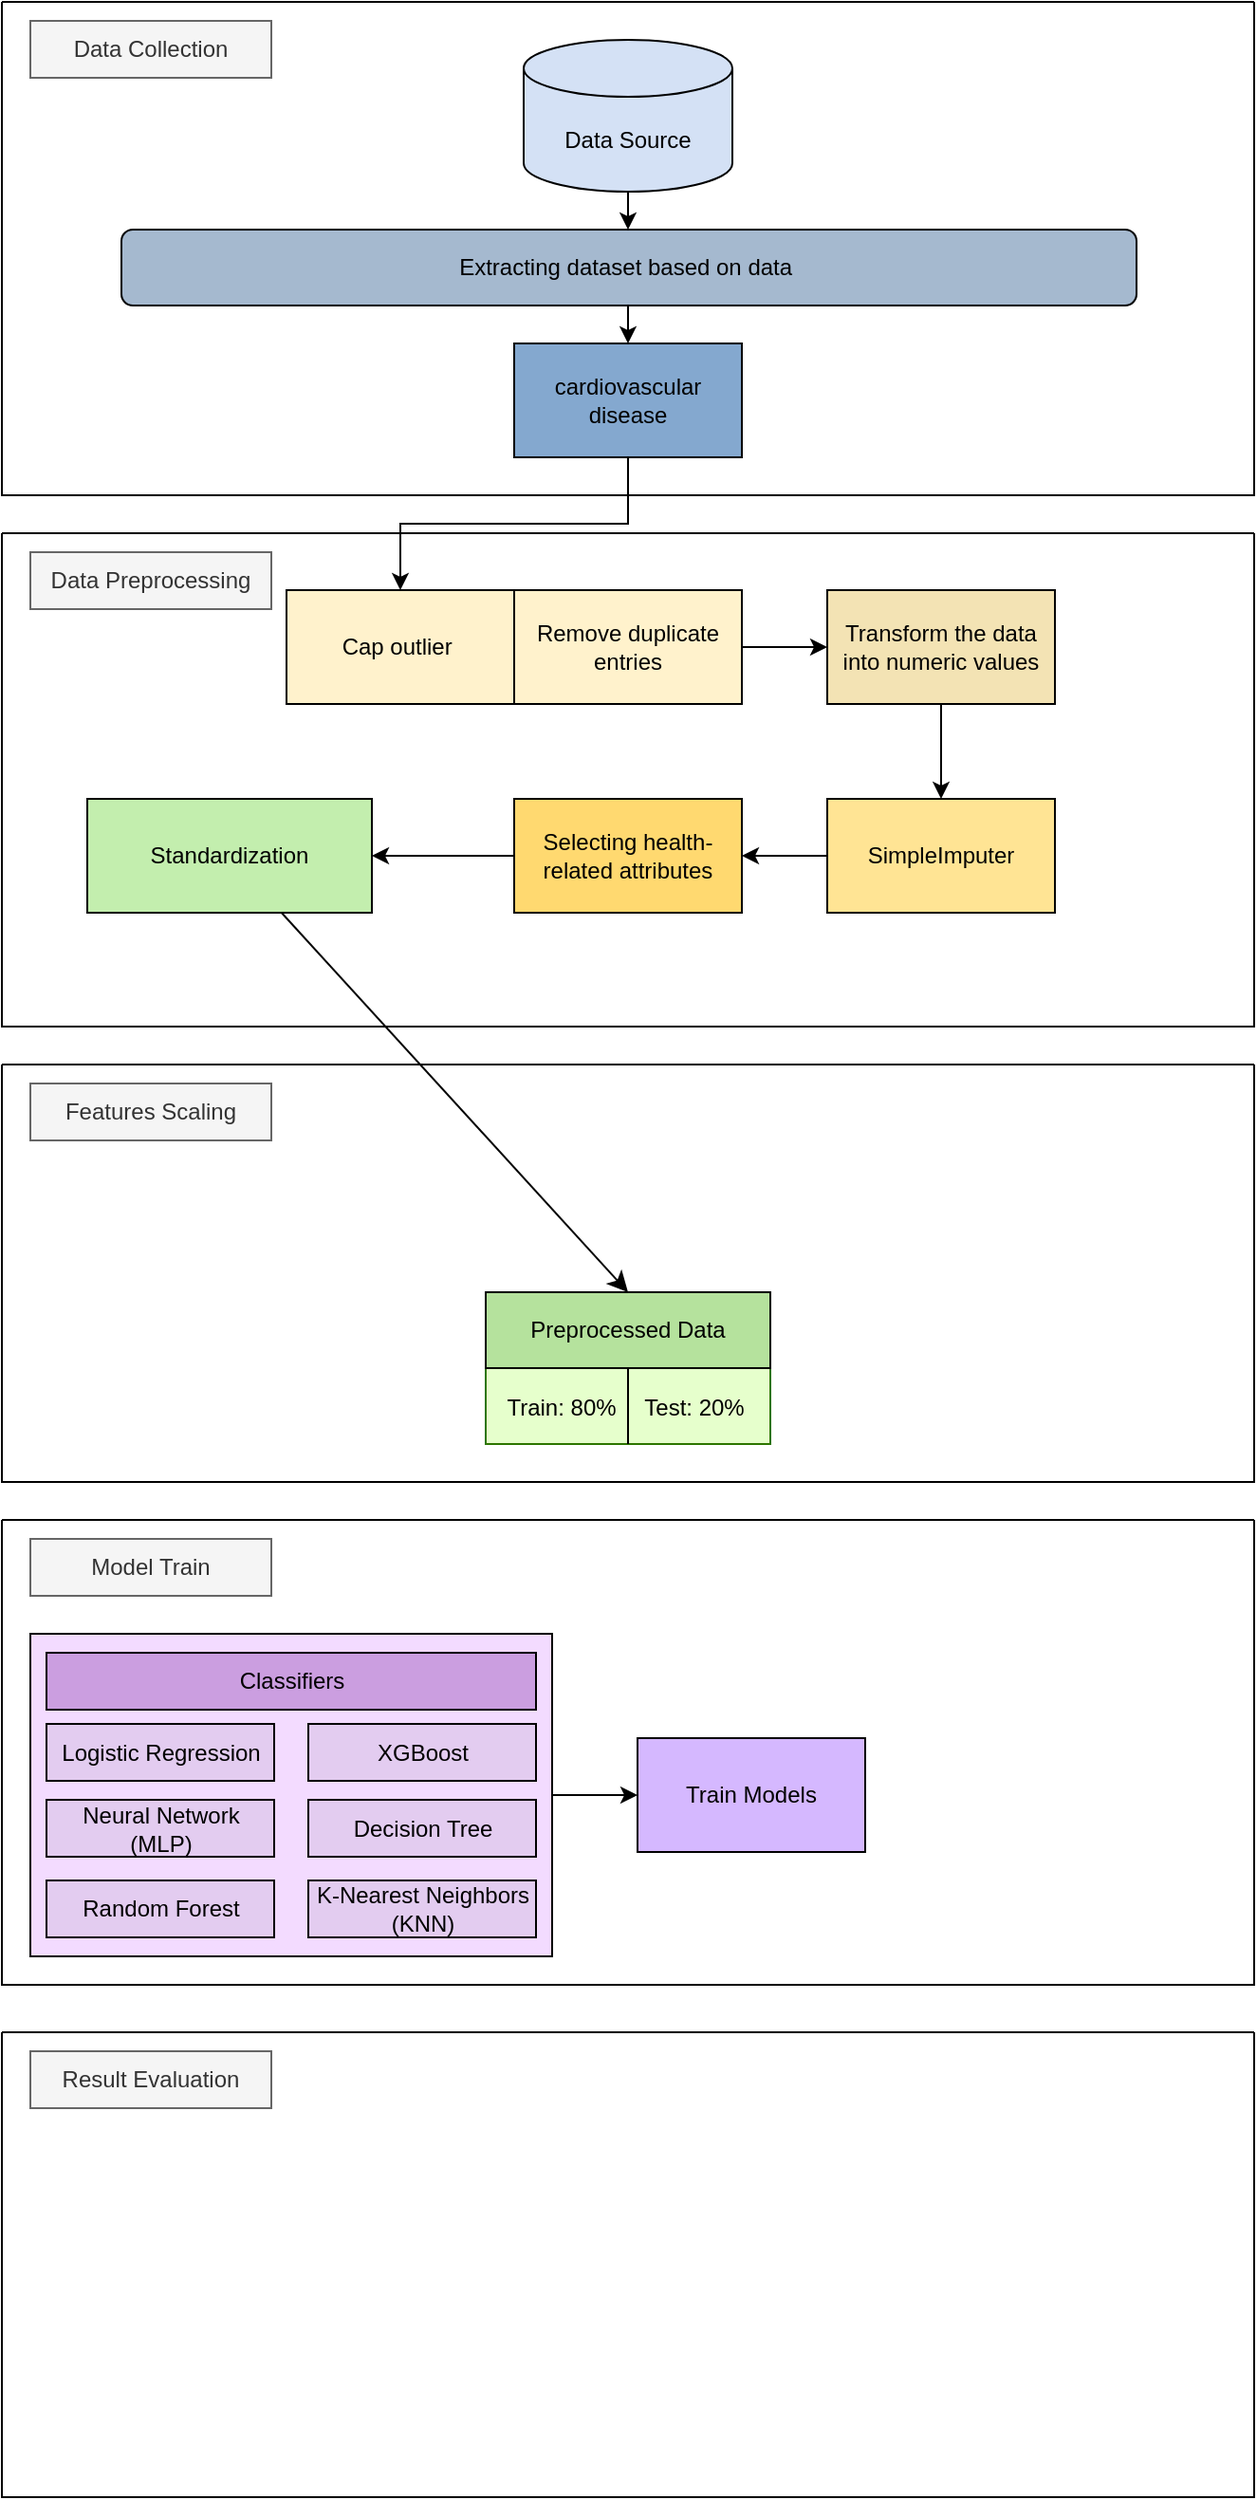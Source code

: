 <mxfile version="26.2.14">
  <diagram name="Page-1" id="PfKZMwIgy6VGALZis8Dc">
    <mxGraphModel dx="555" dy="408" grid="1" gridSize="10" guides="1" tooltips="1" connect="1" arrows="1" fold="1" page="1" pageScale="1" pageWidth="850" pageHeight="1100" math="0" shadow="0">
      <root>
        <mxCell id="0" />
        <mxCell id="1" parent="0" />
        <mxCell id="j8199OsGkyXpgyM0app1-1" value="" style="swimlane;startSize=0;fillStyle=auto;" parent="1" vertex="1">
          <mxGeometry x="95" y="40" width="660" height="260" as="geometry" />
        </mxCell>
        <mxCell id="j8199OsGkyXpgyM0app1-18" value="" style="edgeStyle=orthogonalEdgeStyle;rounded=0;orthogonalLoop=1;jettySize=auto;html=1;entryX=0.5;entryY=0;entryDx=0;entryDy=0;" parent="j8199OsGkyXpgyM0app1-1" source="j8199OsGkyXpgyM0app1-2" target="j8199OsGkyXpgyM0app1-3" edge="1">
          <mxGeometry relative="1" as="geometry" />
        </mxCell>
        <mxCell id="j8199OsGkyXpgyM0app1-2" value="Data Source" style="shape=cylinder3;whiteSpace=wrap;html=1;boundedLbl=1;backgroundOutline=1;size=15;fillColor=#D4E1F5;" parent="j8199OsGkyXpgyM0app1-1" vertex="1">
          <mxGeometry x="275" y="20" width="110" height="80" as="geometry" />
        </mxCell>
        <mxCell id="j8199OsGkyXpgyM0app1-3" value="Extracting dataset based on data&amp;nbsp;" style="rounded=1;whiteSpace=wrap;html=1;fillColor=light-dark(#a5b9cf, #24374b);" parent="j8199OsGkyXpgyM0app1-1" vertex="1">
          <mxGeometry x="63" y="120" width="535" height="40" as="geometry" />
        </mxCell>
        <mxCell id="j8199OsGkyXpgyM0app1-5" value="&lt;span&gt;cardiovascular&lt;br&gt;disease&lt;/span&gt;" style="rounded=0;whiteSpace=wrap;html=1;fontFamily=Helvetica;fontSize=12;fillColor=light-dark(#84A8CF,#281D00);" parent="j8199OsGkyXpgyM0app1-1" vertex="1">
          <mxGeometry x="270" y="180" width="120" height="60" as="geometry" />
        </mxCell>
        <mxCell id="j8199OsGkyXpgyM0app1-17" value="" style="endArrow=classic;html=1;rounded=0;entryX=0.5;entryY=0;entryDx=0;entryDy=0;" parent="j8199OsGkyXpgyM0app1-1" target="j8199OsGkyXpgyM0app1-5" edge="1">
          <mxGeometry width="50" height="50" relative="1" as="geometry">
            <mxPoint x="330" y="160" as="sourcePoint" />
            <mxPoint x="380" y="110" as="targetPoint" />
          </mxGeometry>
        </mxCell>
        <mxCell id="j8199OsGkyXpgyM0app1-26" value="&lt;div&gt;Data Collection&lt;/div&gt;" style="text;html=1;align=center;verticalAlign=middle;whiteSpace=wrap;rounded=0;fillColor=#f5f5f5;fontColor=#333333;strokeColor=#666666;" parent="j8199OsGkyXpgyM0app1-1" vertex="1">
          <mxGeometry x="15" y="10" width="127" height="30" as="geometry" />
        </mxCell>
        <mxCell id="j8199OsGkyXpgyM0app1-6" value="" style="swimlane;startSize=0;" parent="1" vertex="1">
          <mxGeometry x="95" y="320" width="660" height="260" as="geometry" />
        </mxCell>
        <mxCell id="j8199OsGkyXpgyM0app1-14" value="" style="edgeStyle=orthogonalEdgeStyle;rounded=0;orthogonalLoop=1;jettySize=auto;html=1;" parent="j8199OsGkyXpgyM0app1-6" source="j8199OsGkyXpgyM0app1-9" target="j8199OsGkyXpgyM0app1-10" edge="1">
          <mxGeometry relative="1" as="geometry" />
        </mxCell>
        <mxCell id="j8199OsGkyXpgyM0app1-9" value="Remove duplicate entries" style="rounded=0;whiteSpace=wrap;html=1;fillColor=#FFF2CC;" parent="j8199OsGkyXpgyM0app1-6" vertex="1">
          <mxGeometry x="270" y="30" width="120" height="60" as="geometry" />
        </mxCell>
        <mxCell id="i6hXiYPeF73-tU8b1XCi-25" value="" style="edgeStyle=orthogonalEdgeStyle;rounded=0;orthogonalLoop=1;jettySize=auto;html=1;" parent="j8199OsGkyXpgyM0app1-6" source="j8199OsGkyXpgyM0app1-10" target="j8199OsGkyXpgyM0app1-24" edge="1">
          <mxGeometry relative="1" as="geometry" />
        </mxCell>
        <mxCell id="j8199OsGkyXpgyM0app1-10" value="&lt;p data-pm-slice=&quot;1 1 []&quot; style=&quot;&quot;&gt;&lt;font&gt;Transform the data into numeric values&lt;/font&gt;&lt;/p&gt;" style="rounded=0;whiteSpace=wrap;html=1;fillColor=light-dark(#f3e3b4, #281d00);" parent="j8199OsGkyXpgyM0app1-6" vertex="1">
          <mxGeometry x="435" y="30" width="120" height="60" as="geometry" />
        </mxCell>
        <mxCell id="j8199OsGkyXpgyM0app1-12" value="&lt;p data-pm-slice=&quot;1 1 []&quot; style=&quot;&quot;&gt;&lt;font&gt;Selecting health-related attributes&lt;/font&gt;&lt;/p&gt;" style="rounded=0;whiteSpace=wrap;html=1;fillColor=light-dark(#ffd970, #ededed);" parent="j8199OsGkyXpgyM0app1-6" vertex="1">
          <mxGeometry x="270" y="140" width="120" height="60" as="geometry" />
        </mxCell>
        <mxCell id="i6hXiYPeF73-tU8b1XCi-26" value="" style="edgeStyle=orthogonalEdgeStyle;rounded=0;orthogonalLoop=1;jettySize=auto;html=1;" parent="j8199OsGkyXpgyM0app1-6" source="j8199OsGkyXpgyM0app1-24" target="j8199OsGkyXpgyM0app1-12" edge="1">
          <mxGeometry relative="1" as="geometry" />
        </mxCell>
        <mxCell id="j8199OsGkyXpgyM0app1-24" value="&lt;span data-end=&quot;31&quot; data-start=&quot;14&quot;&gt;SimpleImputer&lt;/span&gt;" style="rounded=0;whiteSpace=wrap;html=1;fillColor=light-dark(#ffe494, #543300);" parent="j8199OsGkyXpgyM0app1-6" vertex="1">
          <mxGeometry x="435" y="140" width="120" height="60" as="geometry" />
        </mxCell>
        <mxCell id="j8199OsGkyXpgyM0app1-27" value="&lt;div&gt;Data Preprocessing&lt;/div&gt;" style="text;html=1;align=center;verticalAlign=middle;whiteSpace=wrap;rounded=0;fillColor=#f5f5f5;fontColor=#333333;strokeColor=#666666;" parent="j8199OsGkyXpgyM0app1-6" vertex="1">
          <mxGeometry x="15" y="10" width="127" height="30" as="geometry" />
        </mxCell>
        <mxCell id="j8199OsGkyXpgyM0app1-30" value="Standardization" style="rounded=0;whiteSpace=wrap;html=1;fillColor=#C3EEAE;" parent="j8199OsGkyXpgyM0app1-6" vertex="1">
          <mxGeometry x="45" y="140" width="150" height="60" as="geometry" />
        </mxCell>
        <mxCell id="i6hXiYPeF73-tU8b1XCi-46" value="" style="edgeStyle=orthogonalEdgeStyle;rounded=0;orthogonalLoop=1;jettySize=auto;html=1;" parent="j8199OsGkyXpgyM0app1-6" source="j8199OsGkyXpgyM0app1-12" target="j8199OsGkyXpgyM0app1-30" edge="1">
          <mxGeometry relative="1" as="geometry" />
        </mxCell>
        <mxCell id="pQ0Z2_A2pilAzZAvQ04B-2" value="Cap outlier&amp;nbsp;" style="rounded=0;whiteSpace=wrap;html=1;fillColor=#FFF2CC;" vertex="1" parent="j8199OsGkyXpgyM0app1-6">
          <mxGeometry x="150" y="30" width="120" height="60" as="geometry" />
        </mxCell>
        <mxCell id="j8199OsGkyXpgyM0app1-13" value="" style="edgeStyle=orthogonalEdgeStyle;rounded=0;orthogonalLoop=1;jettySize=auto;html=1;" parent="1" source="j8199OsGkyXpgyM0app1-5" target="pQ0Z2_A2pilAzZAvQ04B-2" edge="1">
          <mxGeometry relative="1" as="geometry" />
        </mxCell>
        <mxCell id="j8199OsGkyXpgyM0app1-28" value="" style="swimlane;startSize=0;container=0;movable=1;resizable=1;rotatable=1;deletable=1;editable=1;locked=0;connectable=1;" parent="1" vertex="1">
          <mxGeometry x="95" y="600" width="660" height="220" as="geometry" />
        </mxCell>
        <mxCell id="j8199OsGkyXpgyM0app1-63" value="" style="rounded=0;whiteSpace=wrap;html=1;strokeColor=#2D7600;align=center;verticalAlign=middle;fontFamily=Helvetica;fontSize=16;fontColor=#ffffff;horizontal=0;fillColor=light-dark(#e6ffcc, #4a890c);container=1;movable=0;resizable=0;rotatable=0;deletable=0;editable=0;locked=1;connectable=0;" parent="j8199OsGkyXpgyM0app1-28" vertex="1">
          <mxGeometry x="255" y="120" width="150" height="80" as="geometry" />
        </mxCell>
        <mxCell id="j8199OsGkyXpgyM0app1-36" value="Preprocessed Data" style="rounded=0;whiteSpace=wrap;html=1;container=1;movable=1;resizable=1;rotatable=1;deletable=1;editable=1;locked=0;connectable=1;fillColor=light-dark(#b5e29d, #ededed);" parent="j8199OsGkyXpgyM0app1-63" vertex="1">
          <mxGeometry width="150" height="40" as="geometry">
            <mxRectangle width="150" height="40" as="alternateBounds" />
          </mxGeometry>
        </mxCell>
        <mxCell id="j8199OsGkyXpgyM0app1-64" value="" style="endArrow=none;html=1;rounded=0;fontFamily=Helvetica;fontSize=16;fontColor=default;resizable=0;horizontal=0;entryX=0.5;entryY=1;entryDx=0;entryDy=0;exitX=0.5;exitY=1;exitDx=0;exitDy=0;movable=0;rotatable=0;deletable=0;editable=0;locked=1;connectable=0;" parent="j8199OsGkyXpgyM0app1-63" source="j8199OsGkyXpgyM0app1-63" target="j8199OsGkyXpgyM0app1-36" edge="1">
          <mxGeometry width="50" height="50" relative="1" as="geometry">
            <mxPoint x="65" y="-47.3" as="sourcePoint" />
            <mxPoint x="115" y="-81.087" as="targetPoint" />
          </mxGeometry>
        </mxCell>
        <mxCell id="j8199OsGkyXpgyM0app1-65" value="&lt;span style=&quot;font-size: 12px;&quot;&gt;Train: 80%&lt;/span&gt;" style="text;html=1;align=center;verticalAlign=middle;whiteSpace=wrap;rounded=0;fontFamily=Helvetica;fontSize=16;fontColor=default;horizontal=0;rotation=90;movable=1;resizable=1;rotatable=1;deletable=1;editable=1;locked=0;connectable=1;" parent="j8199OsGkyXpgyM0app1-63" vertex="1">
          <mxGeometry x="30" y="27.438" width="20" height="64.022" as="geometry" />
        </mxCell>
        <mxCell id="j8199OsGkyXpgyM0app1-66" value="&lt;span style=&quot;font-size: 12px;&quot;&gt;Test: 20%&lt;/span&gt;" style="text;html=1;align=center;verticalAlign=middle;whiteSpace=wrap;rounded=0;fontFamily=Helvetica;fontSize=16;fontColor=default;horizontal=0;rotation=90;movable=0;resizable=0;rotatable=0;deletable=0;editable=0;locked=1;connectable=0;" parent="j8199OsGkyXpgyM0app1-63" vertex="1">
          <mxGeometry x="100" y="27.438" width="20" height="64.022" as="geometry" />
        </mxCell>
        <mxCell id="j8199OsGkyXpgyM0app1-38" value="&lt;div&gt;&lt;span style=&quot;background-color: transparent; color: light-dark(rgb(51, 51, 51), rgb(193, 193, 193));&quot;&gt;Features Scaling&lt;/span&gt;&lt;/div&gt;" style="text;html=1;align=center;verticalAlign=middle;whiteSpace=wrap;rounded=0;fillColor=#f5f5f5;fontColor=#333333;strokeColor=#666666;" parent="1" vertex="1">
          <mxGeometry x="110" y="610" width="127" height="30" as="geometry" />
        </mxCell>
        <mxCell id="i6hXiYPeF73-tU8b1XCi-1" value="" style="swimlane;startSize=0;container=0;fillColor=light-dark(#f7e5ff, #ededed);" parent="1" vertex="1">
          <mxGeometry x="95" y="840" width="660" height="245" as="geometry" />
        </mxCell>
        <mxCell id="i6hXiYPeF73-tU8b1XCi-9" value="Model Train" style="text;html=1;align=center;verticalAlign=middle;whiteSpace=wrap;rounded=0;fillColor=#f5f5f5;fontColor=#333333;strokeColor=#666666;" parent="i6hXiYPeF73-tU8b1XCi-1" vertex="1">
          <mxGeometry x="15" y="10" width="127" height="30" as="geometry" />
        </mxCell>
        <mxCell id="i6hXiYPeF73-tU8b1XCi-32" value="" style="edgeStyle=orthogonalEdgeStyle;rounded=0;orthogonalLoop=1;jettySize=auto;html=1;" parent="i6hXiYPeF73-tU8b1XCi-1" source="i6hXiYPeF73-tU8b1XCi-11" target="i6hXiYPeF73-tU8b1XCi-31" edge="1">
          <mxGeometry relative="1" as="geometry" />
        </mxCell>
        <mxCell id="i6hXiYPeF73-tU8b1XCi-11" value="" style="rounded=0;whiteSpace=wrap;html=1;fillColor=light-dark(#f3dbff, #ededed);" parent="i6hXiYPeF73-tU8b1XCi-1" vertex="1">
          <mxGeometry x="15" y="60" width="275" height="170" as="geometry" />
        </mxCell>
        <mxCell id="i6hXiYPeF73-tU8b1XCi-12" value="Classifiers" style="rounded=0;whiteSpace=wrap;html=1;fillColor=light-dark(#cb9ee0, #ededed);" parent="i6hXiYPeF73-tU8b1XCi-1" vertex="1">
          <mxGeometry x="23.5" y="70" width="258" height="30" as="geometry" />
        </mxCell>
        <mxCell id="i6hXiYPeF73-tU8b1XCi-13" value="&lt;span data-end=&quot;137&quot; data-start=&quot;114&quot;&gt;Logistic Regression&lt;/span&gt;" style="rounded=0;whiteSpace=wrap;html=1;fillColor=light-dark(#e3ccf0, #EDEDED);" parent="i6hXiYPeF73-tU8b1XCi-1" vertex="1">
          <mxGeometry x="23.5" y="107.5" width="120" height="30" as="geometry" />
        </mxCell>
        <mxCell id="i6hXiYPeF73-tU8b1XCi-24" value="XGBoost" style="rounded=0;whiteSpace=wrap;html=1;fillColor=light-dark(#e3ccf0, #EDEDED);" parent="i6hXiYPeF73-tU8b1XCi-1" vertex="1">
          <mxGeometry x="161.5" y="107.5" width="120" height="30" as="geometry" />
        </mxCell>
        <mxCell id="i6hXiYPeF73-tU8b1XCi-23" value="&lt;span data-end=&quot;700&quot; data-start=&quot;683&quot;&gt;Decision Tree&lt;/span&gt;" style="rounded=0;whiteSpace=wrap;html=1;fillColor=light-dark(#e3ccf0, #EDEDED);" parent="i6hXiYPeF73-tU8b1XCi-1" vertex="1">
          <mxGeometry x="161.5" y="147.5" width="120" height="30" as="geometry" />
        </mxCell>
        <mxCell id="i6hXiYPeF73-tU8b1XCi-22" value="K-Nearest Neighbors (KNN)" style="rounded=0;whiteSpace=wrap;html=1;fillColor=light-dark(#e3ccf0, #EDEDED);" parent="i6hXiYPeF73-tU8b1XCi-1" vertex="1">
          <mxGeometry x="161.5" y="190" width="120" height="30" as="geometry" />
        </mxCell>
        <mxCell id="i6hXiYPeF73-tU8b1XCi-21" value="Neural Network (MLP)" style="rounded=0;whiteSpace=wrap;html=1;fillColor=light-dark(#e3ccf0, #EDEDED);" parent="i6hXiYPeF73-tU8b1XCi-1" vertex="1">
          <mxGeometry x="23.5" y="147.5" width="120" height="30" as="geometry" />
        </mxCell>
        <mxCell id="i6hXiYPeF73-tU8b1XCi-20" value="Random Forest" style="rounded=0;whiteSpace=wrap;html=1;fillColor=light-dark(#e3ccf0, #EDEDED);" parent="i6hXiYPeF73-tU8b1XCi-1" vertex="1">
          <mxGeometry x="23.5" y="190" width="120" height="30" as="geometry" />
        </mxCell>
        <mxCell id="i6hXiYPeF73-tU8b1XCi-31" value="&lt;font style=&quot;color: rgb(0, 0, 0);&quot;&gt;Train Models&lt;/font&gt;" style="rounded=0;whiteSpace=wrap;html=1;fillColor=light-dark(#d5b8ff, #ffa7ff);fontColor=#ffffff;strokeColor=default;" parent="i6hXiYPeF73-tU8b1XCi-1" vertex="1">
          <mxGeometry x="335" y="115" width="120" height="60" as="geometry" />
        </mxCell>
        <mxCell id="i6hXiYPeF73-tU8b1XCi-33" value="" style="swimlane;startSize=0;container=0;fillColor=light-dark(#f7e5ff, #ededed);" parent="1" vertex="1">
          <mxGeometry x="95" y="1110" width="660" height="245" as="geometry" />
        </mxCell>
        <mxCell id="i6hXiYPeF73-tU8b1XCi-34" value="Result Evaluation" style="text;html=1;align=center;verticalAlign=middle;whiteSpace=wrap;rounded=0;fillColor=#f5f5f5;fontColor=#333333;strokeColor=#666666;" parent="i6hXiYPeF73-tU8b1XCi-33" vertex="1">
          <mxGeometry x="15" y="10" width="127" height="30" as="geometry" />
        </mxCell>
        <mxCell id="i6hXiYPeF73-tU8b1XCi-45" style="edgeStyle=orthogonalEdgeStyle;rounded=0;orthogonalLoop=1;jettySize=auto;html=1;exitX=0;exitY=1;exitDx=0;exitDy=0;" parent="i6hXiYPeF73-tU8b1XCi-33" edge="1">
          <mxGeometry relative="1" as="geometry">
            <mxPoint x="152.5" y="100" as="targetPoint" />
          </mxGeometry>
        </mxCell>
        <mxCell id="pQ0Z2_A2pilAzZAvQ04B-1" value="" style="edgeStyle=none;curved=1;rounded=0;orthogonalLoop=1;jettySize=auto;html=1;fontSize=12;startSize=8;endSize=8;entryX=0.5;entryY=0;entryDx=0;entryDy=0;" edge="1" parent="1" source="j8199OsGkyXpgyM0app1-30" target="j8199OsGkyXpgyM0app1-36">
          <mxGeometry relative="1" as="geometry" />
        </mxCell>
      </root>
    </mxGraphModel>
  </diagram>
</mxfile>
